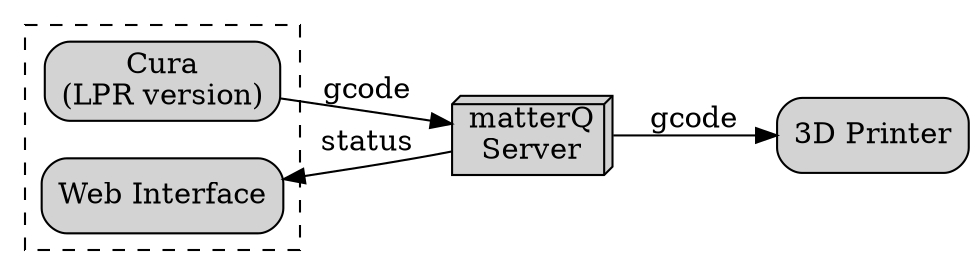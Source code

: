 digraph G {
    rankdir=LR
    node [style="rounded,filled", shape="box"]

    subgraph cluster_0 {
        cura [label="Cura\n(LPR version)"]
        browser [label="Web Interface"]

        style=dashed
    }

    matterq [label="matterQ\nServer", shape=box3d]

    firmware [label="3D Printer"]

    cura -> matterq [label="gcode"]
    matterq -> browser [label="status"]

    matterq -> firmware [label="gcode"]
}

